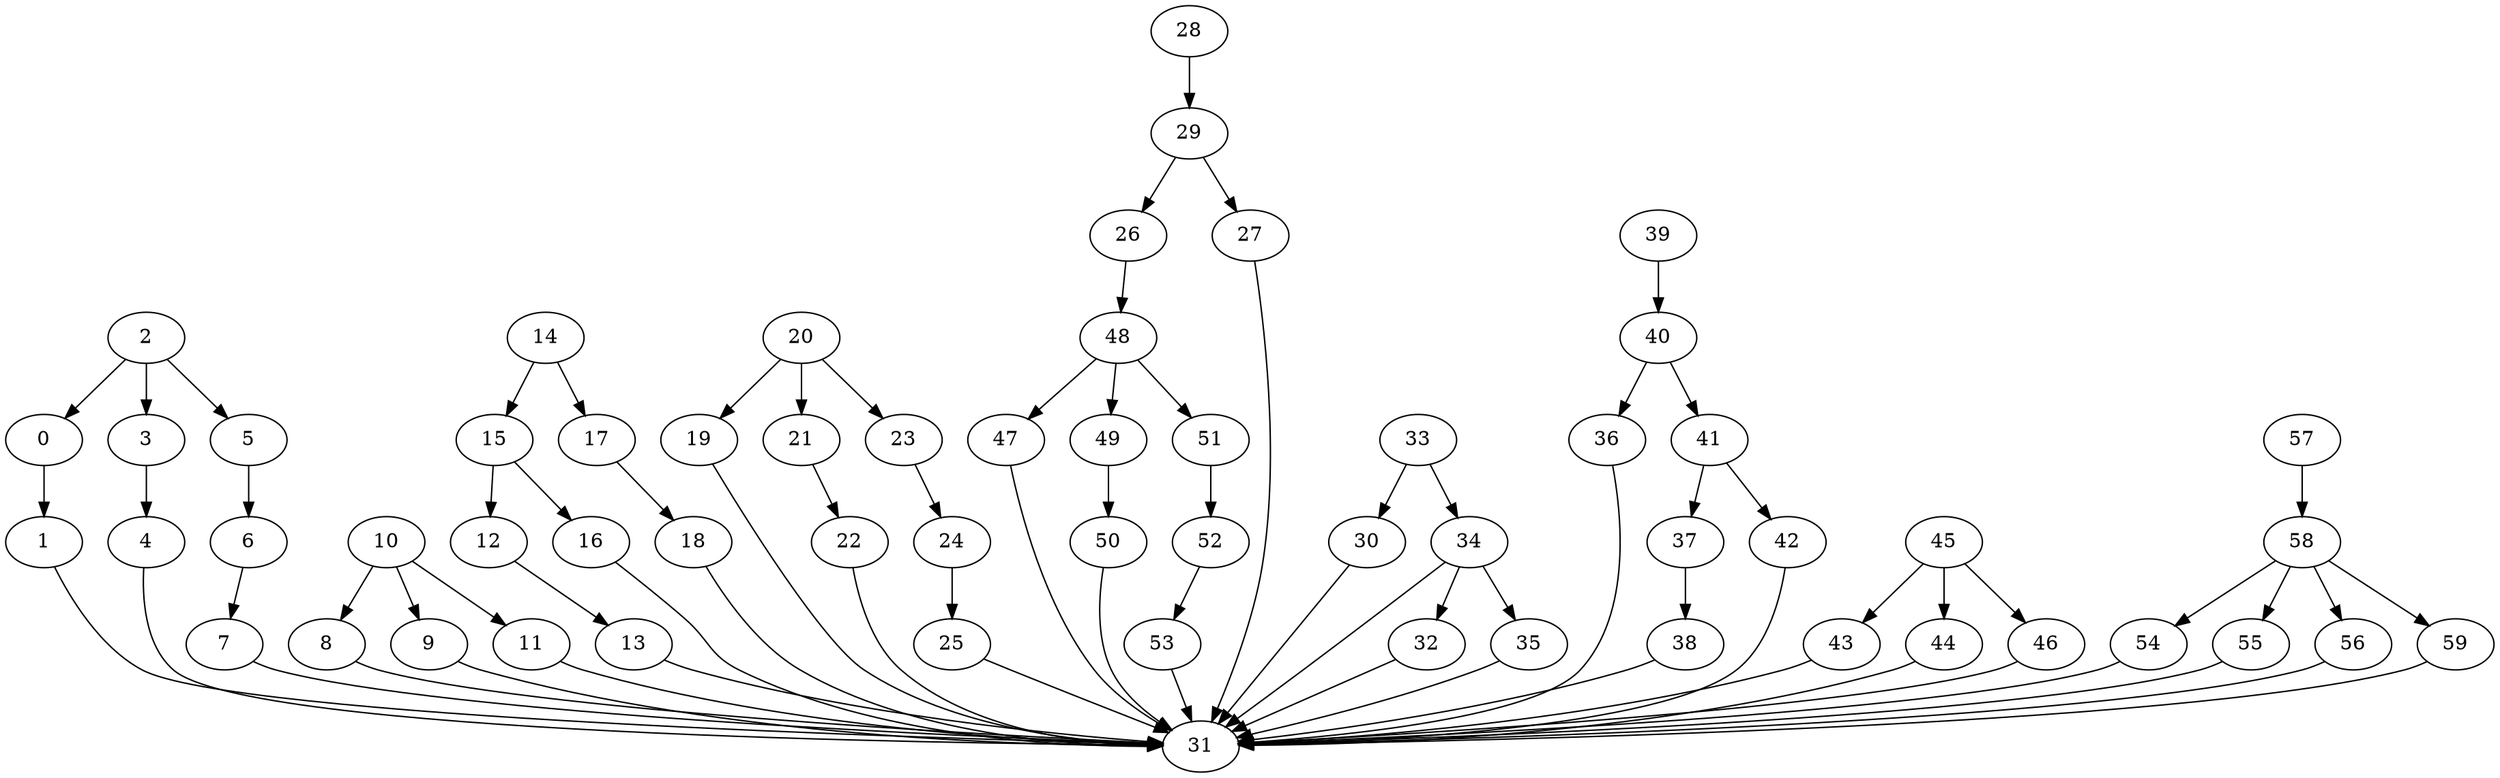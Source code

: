 strict digraph  {
0 [exec=189];
1 [exec=76];
2 [exec=196];
3 [exec=113];
4 [exec=53];
5 [exec=105];
6 [exec=154];
7 [exec=121];
8 [exec=163];
9 [exec=82];
10 [exec=83];
11 [exec=50];
12 [exec=130];
13 [exec=100];
14 [exec=188];
15 [exec=102];
16 [exec=96];
17 [exec=100];
18 [exec=148];
19 [exec=117];
20 [exec=66];
21 [exec=134];
22 [exec=127];
23 [exec=200];
24 [exec=50];
25 [exec=136];
26 [exec=168];
27 [exec=138];
28 [exec=181];
29 [exec=140];
30 [exec=160];
31 [exec=73];
32 [exec=103];
33 [exec=137];
34 [exec=181];
35 [exec=142];
36 [exec=131];
37 [exec=128];
38 [exec=95];
39 [exec=70];
40 [exec=88];
41 [exec=129];
42 [exec=173];
43 [exec=114];
44 [exec=166];
45 [exec=157];
46 [exec=87];
47 [exec=194];
48 [exec=83];
49 [exec=155];
50 [exec=77];
51 [exec=93];
52 [exec=161];
53 [exec=145];
54 [exec=166];
55 [exec=93];
56 [exec=183];
57 [exec=166];
58 [exec=174];
59 [exec=131];
0 -> 1  [comm=10];
1 -> 31  [comm=12];
2 -> 3  [comm=10];
2 -> 0  [comm=6];
2 -> 5  [comm=20];
3 -> 4  [comm=12];
4 -> 31  [comm=10];
5 -> 6  [comm=6];
6 -> 7  [comm=9];
7 -> 31  [comm=8];
8 -> 31  [comm=15];
9 -> 31  [comm=10];
10 -> 11  [comm=20];
10 -> 8  [comm=11];
10 -> 9  [comm=6];
11 -> 31  [comm=18];
12 -> 13  [comm=19];
13 -> 31  [comm=16];
14 -> 15  [comm=17];
14 -> 17  [comm=7];
15 -> 16  [comm=11];
15 -> 12  [comm=12];
16 -> 31  [comm=16];
17 -> 18  [comm=5];
18 -> 31  [comm=16];
19 -> 31  [comm=17];
20 -> 21  [comm=13];
20 -> 19  [comm=18];
20 -> 23  [comm=8];
21 -> 22  [comm=16];
22 -> 31  [comm=6];
23 -> 24  [comm=14];
24 -> 25  [comm=8];
25 -> 31  [comm=14];
26 -> 48  [comm=15];
27 -> 31  [comm=14];
28 -> 29  [comm=16];
29 -> 26  [comm=9];
29 -> 27  [comm=18];
30 -> 31  [comm=18];
32 -> 31  [comm=16];
33 -> 34  [comm=19];
33 -> 30  [comm=9];
34 -> 35  [comm=10];
34 -> 31  [comm=17];
34 -> 32  [comm=20];
35 -> 31  [comm=11];
36 -> 31  [comm=9];
37 -> 38  [comm=7];
38 -> 31  [comm=16];
39 -> 40  [comm=5];
40 -> 41  [comm=17];
40 -> 36  [comm=8];
41 -> 42  [comm=15];
41 -> 37  [comm=9];
42 -> 31  [comm=15];
43 -> 31  [comm=17];
44 -> 31  [comm=18];
45 -> 46  [comm=18];
45 -> 43  [comm=12];
45 -> 44  [comm=20];
46 -> 31  [comm=14];
47 -> 31  [comm=20];
48 -> 49  [comm=17];
48 -> 47  [comm=17];
48 -> 51  [comm=10];
49 -> 50  [comm=13];
50 -> 31  [comm=14];
51 -> 52  [comm=20];
52 -> 53  [comm=13];
53 -> 31  [comm=18];
54 -> 31  [comm=5];
55 -> 31  [comm=15];
56 -> 31  [comm=14];
57 -> 58  [comm=20];
58 -> 59  [comm=14];
58 -> 54  [comm=9];
58 -> 55  [comm=20];
58 -> 56  [comm=5];
59 -> 31  [comm=8];
}
